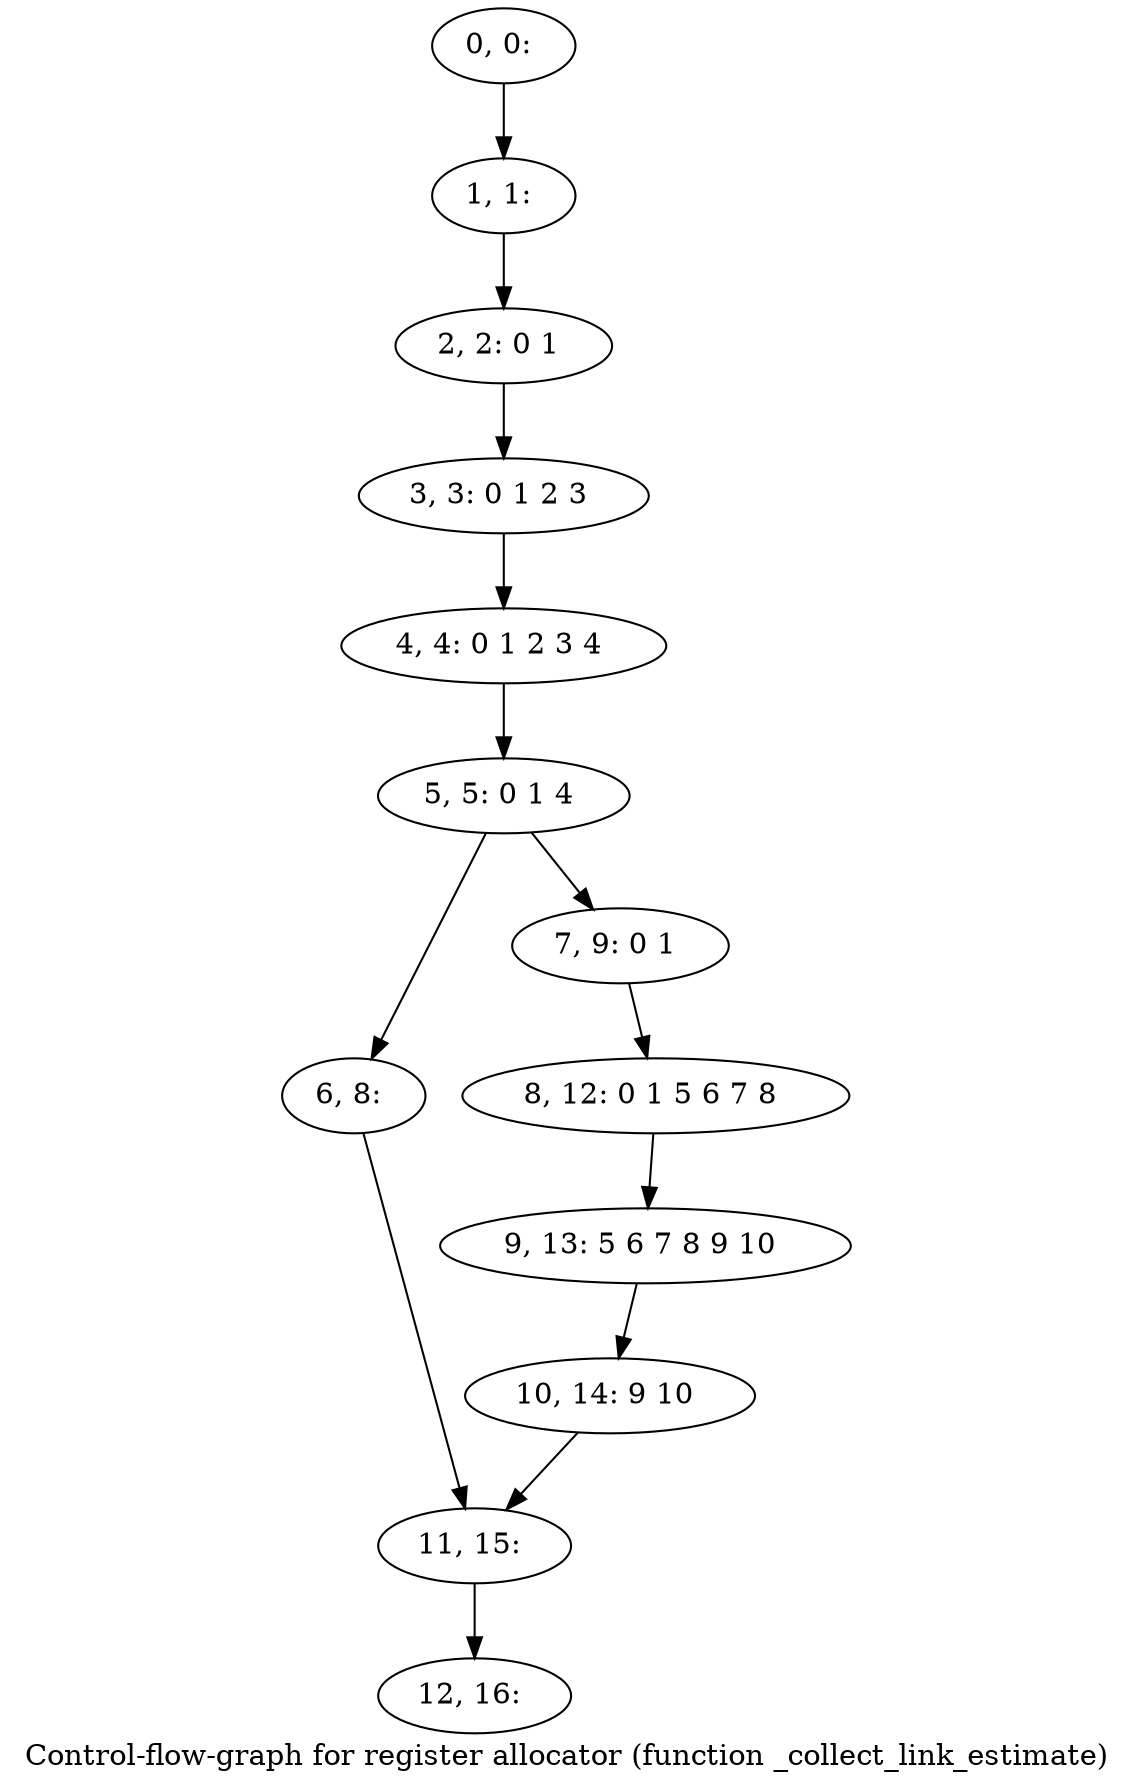 digraph G {
graph [label="Control-flow-graph for register allocator (function _collect_link_estimate)"]
0[label="0, 0: "];
1[label="1, 1: "];
2[label="2, 2: 0 1 "];
3[label="3, 3: 0 1 2 3 "];
4[label="4, 4: 0 1 2 3 4 "];
5[label="5, 5: 0 1 4 "];
6[label="6, 8: "];
7[label="7, 9: 0 1 "];
8[label="8, 12: 0 1 5 6 7 8 "];
9[label="9, 13: 5 6 7 8 9 10 "];
10[label="10, 14: 9 10 "];
11[label="11, 15: "];
12[label="12, 16: "];
0->1 ;
1->2 ;
2->3 ;
3->4 ;
4->5 ;
5->6 ;
5->7 ;
6->11 ;
7->8 ;
8->9 ;
9->10 ;
10->11 ;
11->12 ;
}
